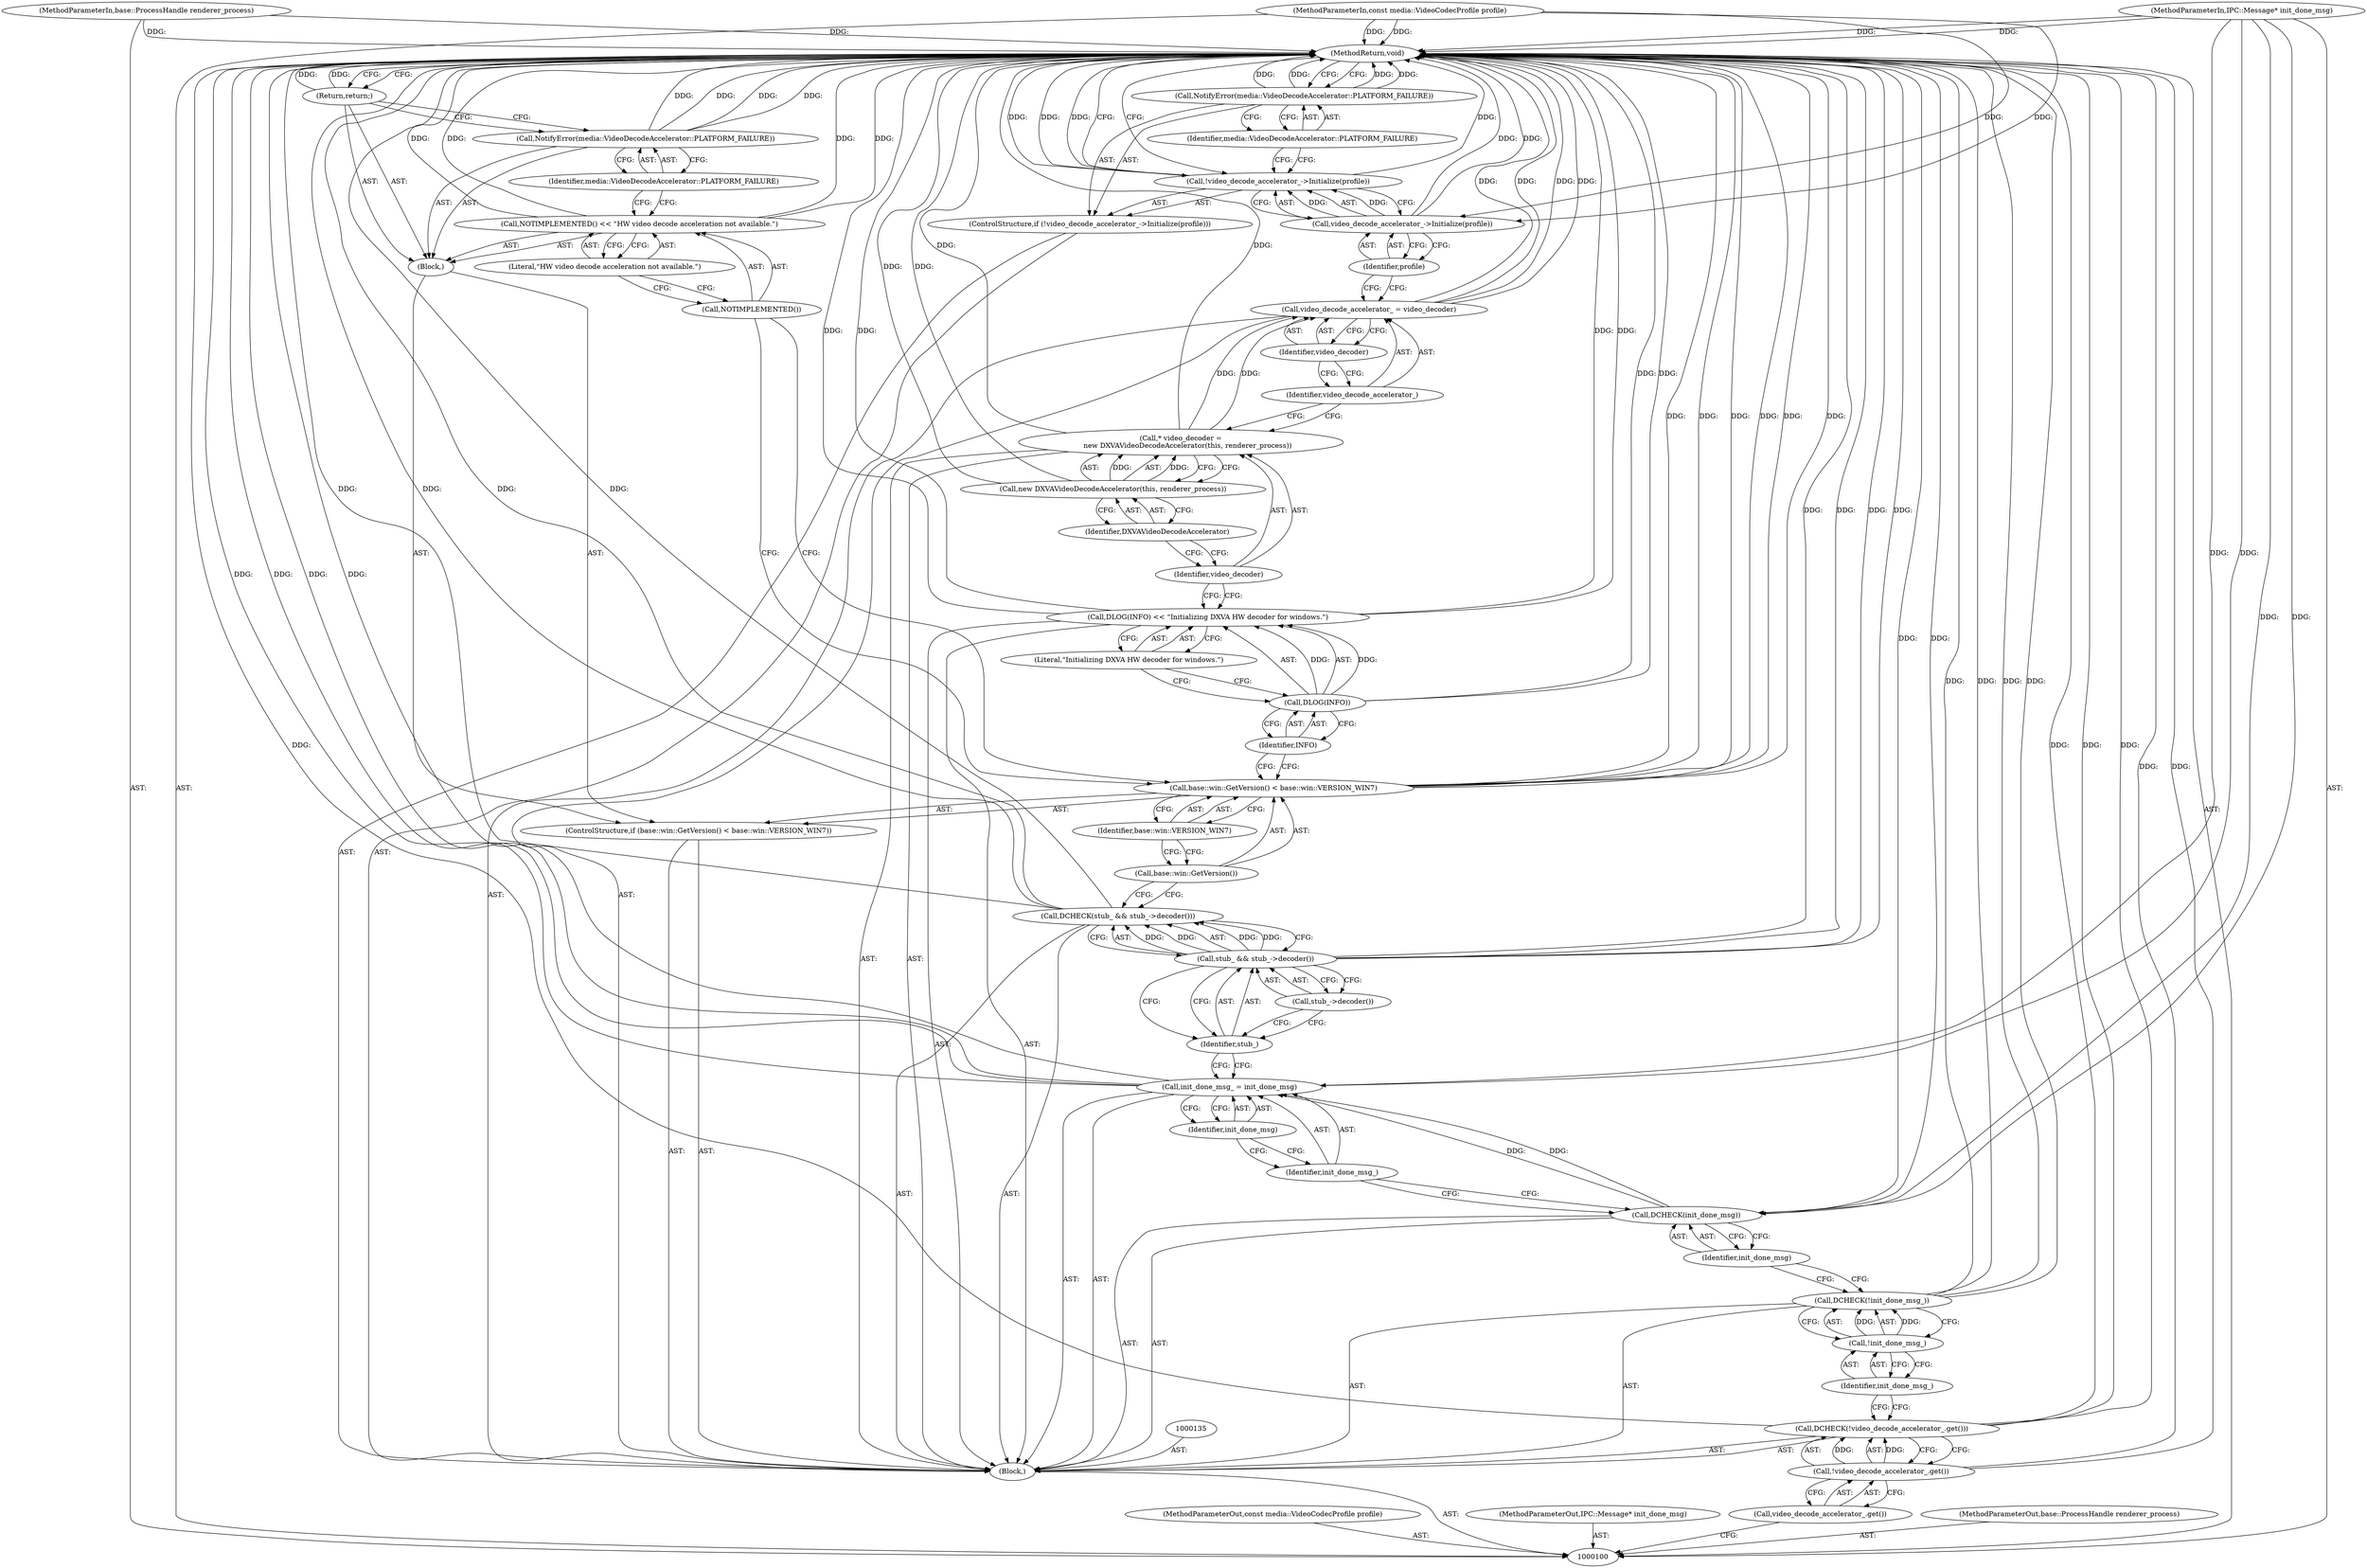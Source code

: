 digraph "1_Chrome_cd0bd79d6ebdb72183e6f0833673464cc10b3600_25" {
"1000149" [label="(MethodReturn,void)"];
"1000119" [label="(Call,stub_->decoder())"];
"1000116" [label="(Call,DCHECK(stub_ && stub_->decoder()))"];
"1000117" [label="(Call,stub_ && stub_->decoder())"];
"1000118" [label="(Identifier,stub_)"];
"1000120" [label="(ControlStructure,if (base::win::GetVersion() < base::win::VERSION_WIN7))"];
"1000123" [label="(Identifier,base::win::VERSION_WIN7)"];
"1000124" [label="(Block,)"];
"1000121" [label="(Call,base::win::GetVersion() < base::win::VERSION_WIN7)"];
"1000122" [label="(Call,base::win::GetVersion())"];
"1000127" [label="(Literal,\"HW video decode acceleration not available.\")"];
"1000125" [label="(Call,NOTIMPLEMENTED() << \"HW video decode acceleration not available.\")"];
"1000126" [label="(Call,NOTIMPLEMENTED())"];
"1000129" [label="(Identifier,media::VideoDecodeAccelerator::PLATFORM_FAILURE)"];
"1000128" [label="(Call,NotifyError(media::VideoDecodeAccelerator::PLATFORM_FAILURE))"];
"1000130" [label="(Return,return;)"];
"1000134" [label="(Literal,\"Initializing DXVA HW decoder for windows.\")"];
"1000131" [label="(Call,DLOG(INFO) << \"Initializing DXVA HW decoder for windows.\")"];
"1000132" [label="(Call,DLOG(INFO))"];
"1000133" [label="(Identifier,INFO)"];
"1000136" [label="(Call,* video_decoder =\n      new DXVAVideoDecodeAccelerator(this, renderer_process))"];
"1000137" [label="(Identifier,video_decoder)"];
"1000101" [label="(MethodParameterIn,const media::VideoCodecProfile profile)"];
"1000214" [label="(MethodParameterOut,const media::VideoCodecProfile profile)"];
"1000139" [label="(Identifier,DXVAVideoDecodeAccelerator)"];
"1000138" [label="(Call,new DXVAVideoDecodeAccelerator(this, renderer_process))"];
"1000140" [label="(Call,video_decode_accelerator_ = video_decoder)"];
"1000141" [label="(Identifier,video_decode_accelerator_)"];
"1000142" [label="(Identifier,video_decoder)"];
"1000143" [label="(ControlStructure,if (!video_decode_accelerator_->Initialize(profile)))"];
"1000146" [label="(Identifier,profile)"];
"1000144" [label="(Call,!video_decode_accelerator_->Initialize(profile))"];
"1000145" [label="(Call,video_decode_accelerator_->Initialize(profile))"];
"1000102" [label="(MethodParameterIn,IPC::Message* init_done_msg)"];
"1000215" [label="(MethodParameterOut,IPC::Message* init_done_msg)"];
"1000148" [label="(Identifier,media::VideoDecodeAccelerator::PLATFORM_FAILURE)"];
"1000147" [label="(Call,NotifyError(media::VideoDecodeAccelerator::PLATFORM_FAILURE))"];
"1000103" [label="(MethodParameterIn,base::ProcessHandle renderer_process)"];
"1000216" [label="(MethodParameterOut,base::ProcessHandle renderer_process)"];
"1000104" [label="(Block,)"];
"1000106" [label="(Call,!video_decode_accelerator_.get())"];
"1000107" [label="(Call,video_decode_accelerator_.get())"];
"1000105" [label="(Call,DCHECK(!video_decode_accelerator_.get()))"];
"1000109" [label="(Call,!init_done_msg_)"];
"1000110" [label="(Identifier,init_done_msg_)"];
"1000108" [label="(Call,DCHECK(!init_done_msg_))"];
"1000112" [label="(Identifier,init_done_msg)"];
"1000111" [label="(Call,DCHECK(init_done_msg))"];
"1000115" [label="(Identifier,init_done_msg)"];
"1000113" [label="(Call,init_done_msg_ = init_done_msg)"];
"1000114" [label="(Identifier,init_done_msg_)"];
"1000149" -> "1000100"  [label="AST: "];
"1000149" -> "1000130"  [label="CFG: "];
"1000149" -> "1000147"  [label="CFG: "];
"1000149" -> "1000144"  [label="CFG: "];
"1000116" -> "1000149"  [label="DDG: "];
"1000116" -> "1000149"  [label="DDG: "];
"1000125" -> "1000149"  [label="DDG: "];
"1000125" -> "1000149"  [label="DDG: "];
"1000140" -> "1000149"  [label="DDG: "];
"1000140" -> "1000149"  [label="DDG: "];
"1000108" -> "1000149"  [label="DDG: "];
"1000108" -> "1000149"  [label="DDG: "];
"1000106" -> "1000149"  [label="DDG: "];
"1000105" -> "1000149"  [label="DDG: "];
"1000105" -> "1000149"  [label="DDG: "];
"1000113" -> "1000149"  [label="DDG: "];
"1000113" -> "1000149"  [label="DDG: "];
"1000147" -> "1000149"  [label="DDG: "];
"1000147" -> "1000149"  [label="DDG: "];
"1000117" -> "1000149"  [label="DDG: "];
"1000117" -> "1000149"  [label="DDG: "];
"1000145" -> "1000149"  [label="DDG: "];
"1000131" -> "1000149"  [label="DDG: "];
"1000131" -> "1000149"  [label="DDG: "];
"1000121" -> "1000149"  [label="DDG: "];
"1000121" -> "1000149"  [label="DDG: "];
"1000121" -> "1000149"  [label="DDG: "];
"1000138" -> "1000149"  [label="DDG: "];
"1000128" -> "1000149"  [label="DDG: "];
"1000128" -> "1000149"  [label="DDG: "];
"1000103" -> "1000149"  [label="DDG: "];
"1000144" -> "1000149"  [label="DDG: "];
"1000144" -> "1000149"  [label="DDG: "];
"1000132" -> "1000149"  [label="DDG: "];
"1000102" -> "1000149"  [label="DDG: "];
"1000101" -> "1000149"  [label="DDG: "];
"1000136" -> "1000149"  [label="DDG: "];
"1000111" -> "1000149"  [label="DDG: "];
"1000130" -> "1000149"  [label="DDG: "];
"1000119" -> "1000117"  [label="AST: "];
"1000119" -> "1000118"  [label="CFG: "];
"1000117" -> "1000119"  [label="CFG: "];
"1000116" -> "1000104"  [label="AST: "];
"1000116" -> "1000117"  [label="CFG: "];
"1000117" -> "1000116"  [label="AST: "];
"1000122" -> "1000116"  [label="CFG: "];
"1000116" -> "1000149"  [label="DDG: "];
"1000116" -> "1000149"  [label="DDG: "];
"1000117" -> "1000116"  [label="DDG: "];
"1000117" -> "1000116"  [label="DDG: "];
"1000117" -> "1000116"  [label="AST: "];
"1000117" -> "1000118"  [label="CFG: "];
"1000117" -> "1000119"  [label="CFG: "];
"1000118" -> "1000117"  [label="AST: "];
"1000119" -> "1000117"  [label="AST: "];
"1000116" -> "1000117"  [label="CFG: "];
"1000117" -> "1000149"  [label="DDG: "];
"1000117" -> "1000149"  [label="DDG: "];
"1000117" -> "1000116"  [label="DDG: "];
"1000117" -> "1000116"  [label="DDG: "];
"1000118" -> "1000117"  [label="AST: "];
"1000118" -> "1000113"  [label="CFG: "];
"1000119" -> "1000118"  [label="CFG: "];
"1000117" -> "1000118"  [label="CFG: "];
"1000120" -> "1000104"  [label="AST: "];
"1000121" -> "1000120"  [label="AST: "];
"1000124" -> "1000120"  [label="AST: "];
"1000123" -> "1000121"  [label="AST: "];
"1000123" -> "1000122"  [label="CFG: "];
"1000121" -> "1000123"  [label="CFG: "];
"1000124" -> "1000120"  [label="AST: "];
"1000125" -> "1000124"  [label="AST: "];
"1000128" -> "1000124"  [label="AST: "];
"1000130" -> "1000124"  [label="AST: "];
"1000121" -> "1000120"  [label="AST: "];
"1000121" -> "1000123"  [label="CFG: "];
"1000122" -> "1000121"  [label="AST: "];
"1000123" -> "1000121"  [label="AST: "];
"1000126" -> "1000121"  [label="CFG: "];
"1000133" -> "1000121"  [label="CFG: "];
"1000121" -> "1000149"  [label="DDG: "];
"1000121" -> "1000149"  [label="DDG: "];
"1000121" -> "1000149"  [label="DDG: "];
"1000122" -> "1000121"  [label="AST: "];
"1000122" -> "1000116"  [label="CFG: "];
"1000123" -> "1000122"  [label="CFG: "];
"1000127" -> "1000125"  [label="AST: "];
"1000127" -> "1000126"  [label="CFG: "];
"1000125" -> "1000127"  [label="CFG: "];
"1000125" -> "1000124"  [label="AST: "];
"1000125" -> "1000127"  [label="CFG: "];
"1000126" -> "1000125"  [label="AST: "];
"1000127" -> "1000125"  [label="AST: "];
"1000129" -> "1000125"  [label="CFG: "];
"1000125" -> "1000149"  [label="DDG: "];
"1000125" -> "1000149"  [label="DDG: "];
"1000126" -> "1000125"  [label="AST: "];
"1000126" -> "1000121"  [label="CFG: "];
"1000127" -> "1000126"  [label="CFG: "];
"1000129" -> "1000128"  [label="AST: "];
"1000129" -> "1000125"  [label="CFG: "];
"1000128" -> "1000129"  [label="CFG: "];
"1000128" -> "1000124"  [label="AST: "];
"1000128" -> "1000129"  [label="CFG: "];
"1000129" -> "1000128"  [label="AST: "];
"1000130" -> "1000128"  [label="CFG: "];
"1000128" -> "1000149"  [label="DDG: "];
"1000128" -> "1000149"  [label="DDG: "];
"1000130" -> "1000124"  [label="AST: "];
"1000130" -> "1000128"  [label="CFG: "];
"1000149" -> "1000130"  [label="CFG: "];
"1000130" -> "1000149"  [label="DDG: "];
"1000134" -> "1000131"  [label="AST: "];
"1000134" -> "1000132"  [label="CFG: "];
"1000131" -> "1000134"  [label="CFG: "];
"1000131" -> "1000104"  [label="AST: "];
"1000131" -> "1000134"  [label="CFG: "];
"1000132" -> "1000131"  [label="AST: "];
"1000134" -> "1000131"  [label="AST: "];
"1000137" -> "1000131"  [label="CFG: "];
"1000131" -> "1000149"  [label="DDG: "];
"1000131" -> "1000149"  [label="DDG: "];
"1000132" -> "1000131"  [label="DDG: "];
"1000132" -> "1000131"  [label="AST: "];
"1000132" -> "1000133"  [label="CFG: "];
"1000133" -> "1000132"  [label="AST: "];
"1000134" -> "1000132"  [label="CFG: "];
"1000132" -> "1000149"  [label="DDG: "];
"1000132" -> "1000131"  [label="DDG: "];
"1000133" -> "1000132"  [label="AST: "];
"1000133" -> "1000121"  [label="CFG: "];
"1000132" -> "1000133"  [label="CFG: "];
"1000136" -> "1000104"  [label="AST: "];
"1000136" -> "1000138"  [label="CFG: "];
"1000137" -> "1000136"  [label="AST: "];
"1000138" -> "1000136"  [label="AST: "];
"1000141" -> "1000136"  [label="CFG: "];
"1000136" -> "1000149"  [label="DDG: "];
"1000138" -> "1000136"  [label="DDG: "];
"1000136" -> "1000140"  [label="DDG: "];
"1000137" -> "1000136"  [label="AST: "];
"1000137" -> "1000131"  [label="CFG: "];
"1000139" -> "1000137"  [label="CFG: "];
"1000101" -> "1000100"  [label="AST: "];
"1000101" -> "1000149"  [label="DDG: "];
"1000101" -> "1000145"  [label="DDG: "];
"1000214" -> "1000100"  [label="AST: "];
"1000139" -> "1000138"  [label="AST: "];
"1000139" -> "1000137"  [label="CFG: "];
"1000138" -> "1000139"  [label="CFG: "];
"1000138" -> "1000136"  [label="AST: "];
"1000138" -> "1000139"  [label="CFG: "];
"1000139" -> "1000138"  [label="AST: "];
"1000136" -> "1000138"  [label="CFG: "];
"1000138" -> "1000149"  [label="DDG: "];
"1000138" -> "1000136"  [label="DDG: "];
"1000140" -> "1000104"  [label="AST: "];
"1000140" -> "1000142"  [label="CFG: "];
"1000141" -> "1000140"  [label="AST: "];
"1000142" -> "1000140"  [label="AST: "];
"1000146" -> "1000140"  [label="CFG: "];
"1000140" -> "1000149"  [label="DDG: "];
"1000140" -> "1000149"  [label="DDG: "];
"1000136" -> "1000140"  [label="DDG: "];
"1000141" -> "1000140"  [label="AST: "];
"1000141" -> "1000136"  [label="CFG: "];
"1000142" -> "1000141"  [label="CFG: "];
"1000142" -> "1000140"  [label="AST: "];
"1000142" -> "1000141"  [label="CFG: "];
"1000140" -> "1000142"  [label="CFG: "];
"1000143" -> "1000104"  [label="AST: "];
"1000144" -> "1000143"  [label="AST: "];
"1000147" -> "1000143"  [label="AST: "];
"1000146" -> "1000145"  [label="AST: "];
"1000146" -> "1000140"  [label="CFG: "];
"1000145" -> "1000146"  [label="CFG: "];
"1000144" -> "1000143"  [label="AST: "];
"1000144" -> "1000145"  [label="CFG: "];
"1000145" -> "1000144"  [label="AST: "];
"1000148" -> "1000144"  [label="CFG: "];
"1000149" -> "1000144"  [label="CFG: "];
"1000144" -> "1000149"  [label="DDG: "];
"1000144" -> "1000149"  [label="DDG: "];
"1000145" -> "1000144"  [label="DDG: "];
"1000145" -> "1000144"  [label="AST: "];
"1000145" -> "1000146"  [label="CFG: "];
"1000146" -> "1000145"  [label="AST: "];
"1000144" -> "1000145"  [label="CFG: "];
"1000145" -> "1000149"  [label="DDG: "];
"1000145" -> "1000144"  [label="DDG: "];
"1000101" -> "1000145"  [label="DDG: "];
"1000102" -> "1000100"  [label="AST: "];
"1000102" -> "1000149"  [label="DDG: "];
"1000102" -> "1000111"  [label="DDG: "];
"1000102" -> "1000113"  [label="DDG: "];
"1000215" -> "1000100"  [label="AST: "];
"1000148" -> "1000147"  [label="AST: "];
"1000148" -> "1000144"  [label="CFG: "];
"1000147" -> "1000148"  [label="CFG: "];
"1000147" -> "1000143"  [label="AST: "];
"1000147" -> "1000148"  [label="CFG: "];
"1000148" -> "1000147"  [label="AST: "];
"1000149" -> "1000147"  [label="CFG: "];
"1000147" -> "1000149"  [label="DDG: "];
"1000147" -> "1000149"  [label="DDG: "];
"1000103" -> "1000100"  [label="AST: "];
"1000103" -> "1000149"  [label="DDG: "];
"1000216" -> "1000100"  [label="AST: "];
"1000104" -> "1000100"  [label="AST: "];
"1000105" -> "1000104"  [label="AST: "];
"1000108" -> "1000104"  [label="AST: "];
"1000111" -> "1000104"  [label="AST: "];
"1000113" -> "1000104"  [label="AST: "];
"1000116" -> "1000104"  [label="AST: "];
"1000120" -> "1000104"  [label="AST: "];
"1000131" -> "1000104"  [label="AST: "];
"1000135" -> "1000104"  [label="AST: "];
"1000136" -> "1000104"  [label="AST: "];
"1000140" -> "1000104"  [label="AST: "];
"1000143" -> "1000104"  [label="AST: "];
"1000106" -> "1000105"  [label="AST: "];
"1000106" -> "1000107"  [label="CFG: "];
"1000107" -> "1000106"  [label="AST: "];
"1000105" -> "1000106"  [label="CFG: "];
"1000106" -> "1000149"  [label="DDG: "];
"1000106" -> "1000105"  [label="DDG: "];
"1000107" -> "1000106"  [label="AST: "];
"1000107" -> "1000100"  [label="CFG: "];
"1000106" -> "1000107"  [label="CFG: "];
"1000105" -> "1000104"  [label="AST: "];
"1000105" -> "1000106"  [label="CFG: "];
"1000106" -> "1000105"  [label="AST: "];
"1000110" -> "1000105"  [label="CFG: "];
"1000105" -> "1000149"  [label="DDG: "];
"1000105" -> "1000149"  [label="DDG: "];
"1000106" -> "1000105"  [label="DDG: "];
"1000109" -> "1000108"  [label="AST: "];
"1000109" -> "1000110"  [label="CFG: "];
"1000110" -> "1000109"  [label="AST: "];
"1000108" -> "1000109"  [label="CFG: "];
"1000109" -> "1000108"  [label="DDG: "];
"1000110" -> "1000109"  [label="AST: "];
"1000110" -> "1000105"  [label="CFG: "];
"1000109" -> "1000110"  [label="CFG: "];
"1000108" -> "1000104"  [label="AST: "];
"1000108" -> "1000109"  [label="CFG: "];
"1000109" -> "1000108"  [label="AST: "];
"1000112" -> "1000108"  [label="CFG: "];
"1000108" -> "1000149"  [label="DDG: "];
"1000108" -> "1000149"  [label="DDG: "];
"1000109" -> "1000108"  [label="DDG: "];
"1000112" -> "1000111"  [label="AST: "];
"1000112" -> "1000108"  [label="CFG: "];
"1000111" -> "1000112"  [label="CFG: "];
"1000111" -> "1000104"  [label="AST: "];
"1000111" -> "1000112"  [label="CFG: "];
"1000112" -> "1000111"  [label="AST: "];
"1000114" -> "1000111"  [label="CFG: "];
"1000111" -> "1000149"  [label="DDG: "];
"1000102" -> "1000111"  [label="DDG: "];
"1000111" -> "1000113"  [label="DDG: "];
"1000115" -> "1000113"  [label="AST: "];
"1000115" -> "1000114"  [label="CFG: "];
"1000113" -> "1000115"  [label="CFG: "];
"1000113" -> "1000104"  [label="AST: "];
"1000113" -> "1000115"  [label="CFG: "];
"1000114" -> "1000113"  [label="AST: "];
"1000115" -> "1000113"  [label="AST: "];
"1000118" -> "1000113"  [label="CFG: "];
"1000113" -> "1000149"  [label="DDG: "];
"1000113" -> "1000149"  [label="DDG: "];
"1000111" -> "1000113"  [label="DDG: "];
"1000102" -> "1000113"  [label="DDG: "];
"1000114" -> "1000113"  [label="AST: "];
"1000114" -> "1000111"  [label="CFG: "];
"1000115" -> "1000114"  [label="CFG: "];
}
